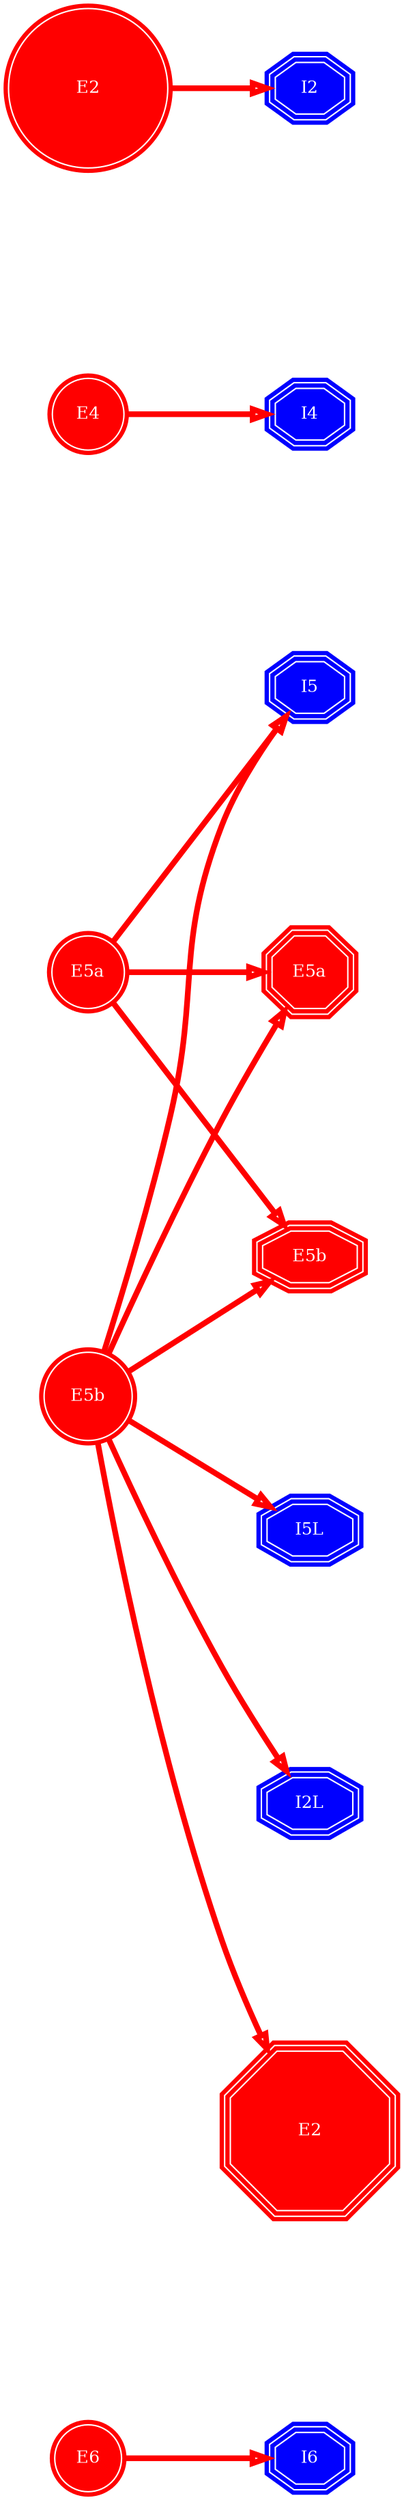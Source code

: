 /* $Id: col.dot,v 1.18 2011/02/20 01:32:29 samn Exp $ */


 	digraph G {

rankdir=LR
nodesep = 2

node [penwidth=3,style=filled]
edge [penwidth=4]

C1_E6 [fontcolor=white,fontsize=12,color=red,shape=doublecircle,label=E6,width=0.6,height=0.6]
C1_E5B [fontcolor=white,fontsize=12,color=red,shape=doublecircle,label=E5b,width=0.17,height=0.17]
C1_E5R [fontcolor=white,fontsize=12,color=red,shape=doublecircle,label=E5a,width=0.65,height=0.65]
C1_E4 [fontcolor=white,fontsize=12,color=red,shape=doublecircle,label=E4,width=0.3,height=0.3]
C1_E2 [fontcolor=white,fontsize=12,color=red,shape=doublecircle,label=E2,width=1.5,height=1.5]


C2_I6 [fontcolor=white,fontsize=12,color=blue,shape=tripleoctagon,label=I6,width=0.25,height=0.25]
C2_I2 [fontcolor=white,fontsize=12,color=blue,shape=tripleoctagon,label=I2,width=0.25,height=0.25]
C2_I4 [fontcolor=white,fontsize=12,color=blue,shape=tripleoctagon,label=I4,width=0.2,height=0.2]
C2_I5 [fontcolor=white,fontsize=12,color=blue,shape=tripleoctagon,label=I5,width=0.25,height=0.25]
C2_I5L [fontcolor=white,fontsize=12,color=blue,shape=tripleoctagon,label=I5L,width=0.13,height=0.13]
C2_I2L [fontcolor=white,fontsize=12,color=blue,shape=tripleoctagon,label=I2L,width=0.13,height=0.13]

C2_E5R [fontcolor=white,fontsize=12,color=red,shape=tripleoctagon,label=E5a,width=0.65,height=0.65]
C2_E5B [fontcolor=white,fontsize=12,color=red,shape=tripleoctagon,label=E5b,width=0.17,height=0.17]
C2_E2 [fontcolor=white,fontsize=12,color=red,shape=tripleoctagon,label=E2,width=1.5,height=1.5]

C1_E6 -> C2_I6 [arrowhead=empty,color=red];
C1_E5B -> C2_E5B [arrowhead=empty,color=red];
C1_E5B -> C2_E5R [arrowhead=empty,color=red];
C1_E5B -> C2_I5 [arrowhead=empty,color=red];
C1_E5B -> C2_I5L [arrowhead=empty,color=red];
C1_E5B -> C2_E2 [arrowhead=empty,color=red];
C1_E5B -> C2_I2L [arrowhead=empty,color=red];
C1_E5R -> C2_E5B [arrowhead=empty,color=red];
C1_E5R -> C2_E5R [arrowhead=empty,color=red];
C1_E5R -> C2_I5 [arrowhead=empty,color=red];
C1_E4 -> C2_I4 [arrowhead=empty,color=red];
C1_E2 -> C2_I2 [arrowhead=empty,color=red];

}
